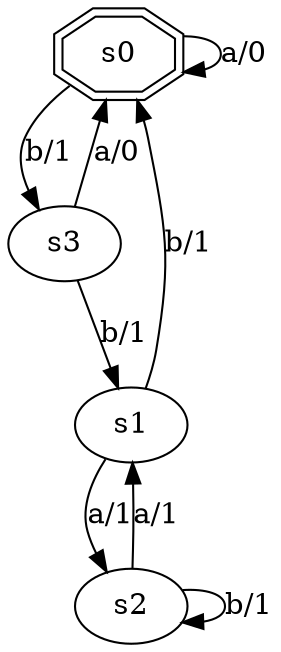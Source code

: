 /* fsm w/o DS, with UIOs */
digraph test_12 {
    s0 -> s0 [label="a/0"];
    s0 -> s3 [label="b/1"];
    s1 -> s2 [label="a/1"];
    s1 -> s0 [label="b/1"];
    s2 -> s1 [label="a/1"];
    s2 -> s2 [label="b/1"];
    s3 -> s0 [label="a/0"];
    s3 -> s1 [label="b/1"];
    s0 [shape=doubleoctagon];
}